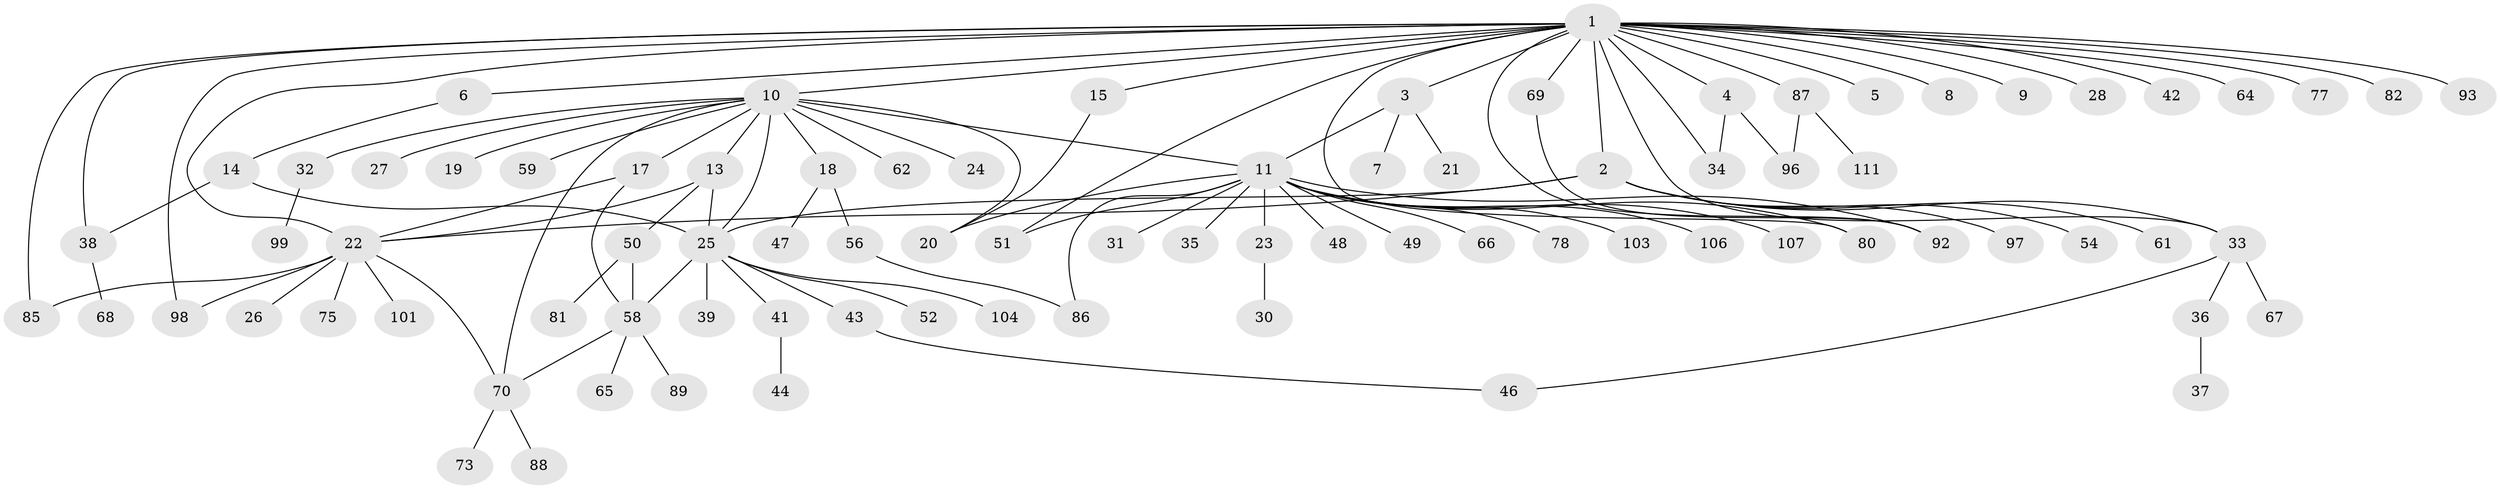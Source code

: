 // Generated by graph-tools (version 1.1) at 2025/23/03/03/25 07:23:53]
// undirected, 84 vertices, 108 edges
graph export_dot {
graph [start="1"]
  node [color=gray90,style=filled];
  1 [super="+105"];
  2 [super="+94"];
  3 [super="+100"];
  4 [super="+90"];
  5;
  6 [super="+108"];
  7 [super="+16"];
  8;
  9;
  10 [super="+12"];
  11 [super="+57"];
  13;
  14;
  15;
  17 [super="+102"];
  18 [super="+40"];
  19 [super="+60"];
  20 [super="+76"];
  21 [super="+84"];
  22 [super="+55"];
  23;
  24;
  25 [super="+29"];
  26;
  27;
  28 [super="+74"];
  30;
  31;
  32 [super="+91"];
  33;
  34;
  35;
  36;
  37;
  38 [super="+45"];
  39;
  41;
  42;
  43 [super="+95"];
  44;
  46;
  47;
  48;
  49;
  50 [super="+53"];
  51;
  52;
  54;
  56 [super="+63"];
  58 [super="+72"];
  59;
  61;
  62 [super="+71"];
  64;
  65;
  66;
  67;
  68 [super="+83"];
  69;
  70 [super="+79"];
  73;
  75;
  77;
  78;
  80;
  81;
  82;
  85;
  86;
  87 [super="+110"];
  88;
  89;
  92 [super="+109"];
  93;
  96;
  97;
  98;
  99;
  101;
  103;
  104;
  106;
  107;
  111;
  1 -- 2;
  1 -- 3;
  1 -- 4;
  1 -- 5;
  1 -- 6;
  1 -- 8;
  1 -- 9;
  1 -- 10;
  1 -- 15;
  1 -- 22 [weight=2];
  1 -- 28;
  1 -- 33;
  1 -- 34;
  1 -- 38;
  1 -- 42;
  1 -- 51;
  1 -- 64;
  1 -- 69;
  1 -- 77;
  1 -- 80;
  1 -- 82;
  1 -- 85;
  1 -- 87;
  1 -- 92;
  1 -- 93;
  1 -- 98;
  2 -- 22;
  2 -- 25;
  2 -- 33;
  2 -- 54;
  2 -- 61;
  2 -- 97;
  3 -- 7;
  3 -- 11;
  3 -- 21;
  4 -- 34;
  4 -- 96;
  6 -- 14;
  10 -- 11;
  10 -- 13;
  10 -- 17;
  10 -- 18;
  10 -- 19;
  10 -- 20;
  10 -- 24;
  10 -- 27;
  10 -- 32;
  10 -- 59;
  10 -- 62 [weight=2];
  10 -- 70;
  10 -- 25;
  11 -- 23;
  11 -- 31;
  11 -- 35;
  11 -- 48;
  11 -- 49;
  11 -- 51;
  11 -- 66;
  11 -- 80;
  11 -- 86;
  11 -- 103;
  11 -- 107;
  11 -- 106;
  11 -- 92;
  11 -- 78;
  11 -- 20;
  13 -- 22;
  13 -- 50;
  13 -- 25;
  14 -- 38;
  14 -- 25;
  15 -- 20;
  17 -- 22;
  17 -- 58;
  18 -- 47;
  18 -- 56;
  22 -- 26;
  22 -- 70;
  22 -- 75;
  22 -- 85;
  22 -- 98;
  22 -- 101;
  23 -- 30;
  25 -- 39;
  25 -- 41;
  25 -- 104;
  25 -- 43;
  25 -- 52;
  25 -- 58;
  32 -- 99;
  33 -- 36;
  33 -- 46;
  33 -- 67;
  36 -- 37;
  38 -- 68;
  41 -- 44;
  43 -- 46;
  50 -- 81;
  50 -- 58;
  56 -- 86;
  58 -- 65;
  58 -- 70;
  58 -- 89;
  69 -- 92;
  70 -- 73;
  70 -- 88;
  87 -- 96;
  87 -- 111;
}
